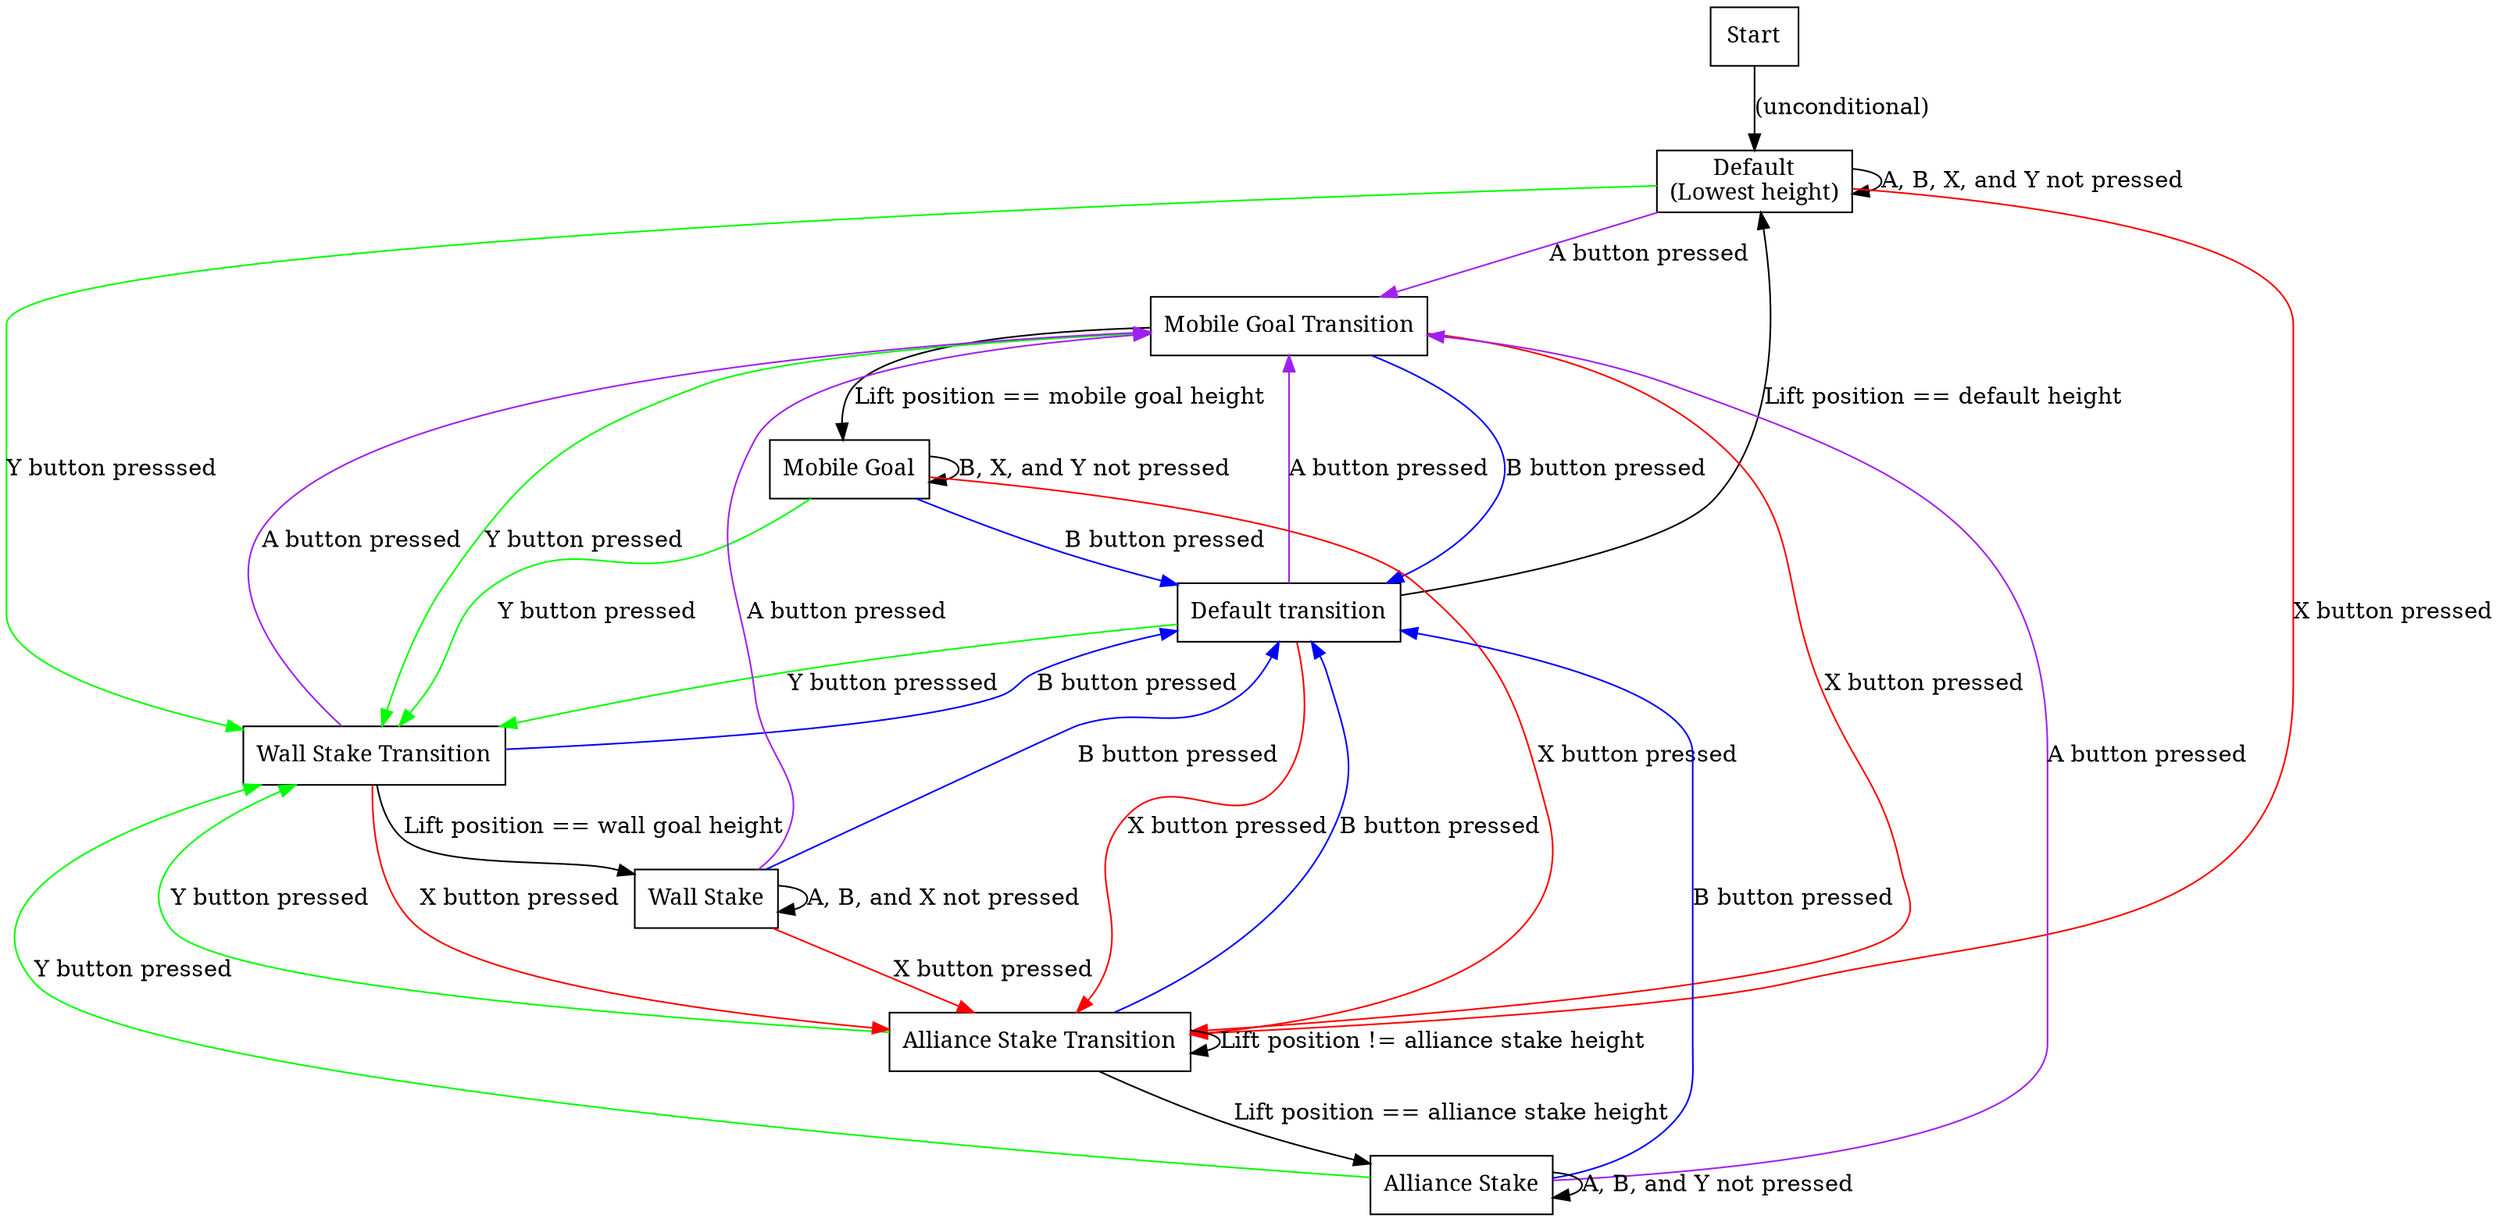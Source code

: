 // To convert this to an image, install Graphviz to your $PATH, then run:
//
//   dot -T png -o lift-state-machine.png lift-state-machine.dot
digraph G {

    node [shape=record, fontname="Georgia", style="solid"];

    Start;
    Default [label="Default\n(Lowest height)"];
    DefaultTransition [label="Default transition"];
    MobileGoalTransition [label="Mobile Goal Transition"];
    MobileGoal [label="Mobile Goal"];
    AllianceStakeTransition [label="Alliance Stake Transition"];
    WallStakeTransition [label="Wall Stake Transition"];
    AllianceStake [label="Alliance Stake"];
    WallStake [label="Wall Stake"];

    Start -> Default [label="(unconditional)"];

    DefaultTransition -> Default [label="Lift position == default height"];
    DefaultTransition -> WallStakeTransition [label="Y button presssed", color="lime"];
    DefaultTransition -> AllianceStakeTransition [label="X button pressed", color="red"];
    DefaultTransition -> MobileGoalTransition [label="A button pressed", color="purple"];
    Default -> MobileGoalTransition [label="A button pressed", color="purple"];
    Default -> WallStakeTransition [label="Y button presssed", color="lime"];
    Default -> AllianceStakeTransition [label="X button pressed", color="red"];
    Default -> Default [label="A, B, X, and Y not pressed"];

    MobileGoalTransition -> MobileGoal [label="Lift position == mobile goal height"];
    MobileGoalTransition -> AllianceStakeTransition [label="X button pressed", color="red"];
    MobileGoalTransition -> WallStakeTransition [label="Y button pressed", color="lime"];
    MobileGoalTransition -> DefaultTransition [label="B button pressed", color="blue"];
    MobileGoal -> AllianceStakeTransition [label="X button pressed", color="red"];
    MobileGoal -> WallStakeTransition [label="Y button pressed", color="lime"];
    MobileGoal -> DefaultTransition [label="B button pressed", color="blue"];
    MobileGoal -> MobileGoal [label="B, X, and Y not pressed"];

    AllianceStakeTransition -> DefaultTransition [label="B button pressed", color="blue"];
    AllianceStakeTransition -> AllianceStake [label="Lift position == alliance stake height"];
    AllianceStakeTransition -> WallStakeTransition [label="Y button pressed", color="lime"];
    AllianceStakeTransition -> AllianceStakeTransition [label="Lift position != alliance stake height"];
    AllianceStake -> DefaultTransition [label="B button pressed", color="blue"];
    AllianceStake -> MobileGoalTransition [label="A button pressed", color="purple"];
    AllianceStake -> WallStakeTransition [label="Y button pressed", color="lime"];
    AllianceStake -> AllianceStake [label="A, B, and Y not pressed"];

    WallStakeTransition -> DefaultTransition [label="B button pressed", color = "blue"];
    WallStakeTransition -> WallStake [label="Lift position == wall goal height"];
    WallStakeTransition -> MobileGoalTransition [label="A button pressed", color = "purple"];
    WallStakeTransition -> AllianceStakeTransition [label="X button pressed", color = "red"];
    WallStake -> DefaultTransition [label="B button pressed", color = "blue"];
    WallStake -> MobileGoalTransition [label="A button pressed", color="purple"]
    WallStake -> AllianceStakeTransition [label="X button pressed", color = "red"];
    WallStake -> WallStake [label="A, B, and X not pressed"];
}
